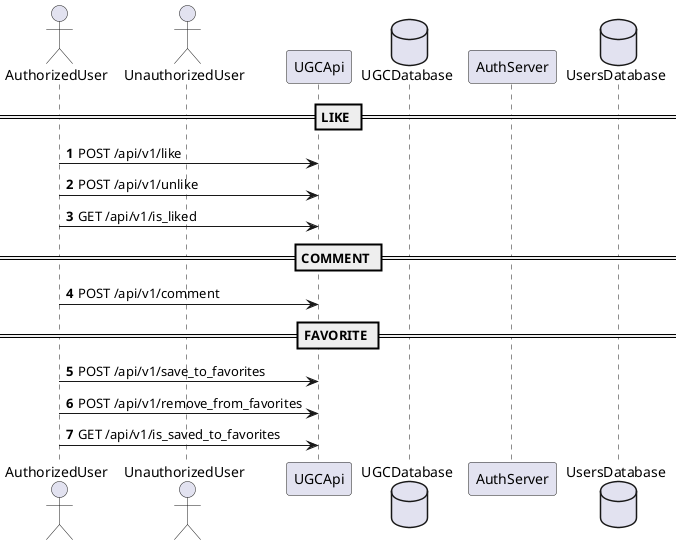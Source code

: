 @startuml
'https://plantuml.com/sequence-diagram

actor AuthorizedUser
actor UnauthorizedUser
participant UGCApi
database UGCDatabase
participant AuthServer
database UsersDatabase


autonumber

== LIKE ==

AuthorizedUser -> UGCApi: POST /api/v1/like
AuthorizedUser -> UGCApi: POST /api/v1/unlike
AuthorizedUser -> UGCApi: GET /api/v1/is_liked

== COMMENT ==
AuthorizedUser -> UGCApi: POST /api/v1/comment

== FAVORITE ==
AuthorizedUser -> UGCApi: POST /api/v1/save_to_favorites
AuthorizedUser -> UGCApi: POST /api/v1/remove_from_favorites
AuthorizedUser -> UGCApi: GET /api/v1/is_saved_to_favorites

@enduml